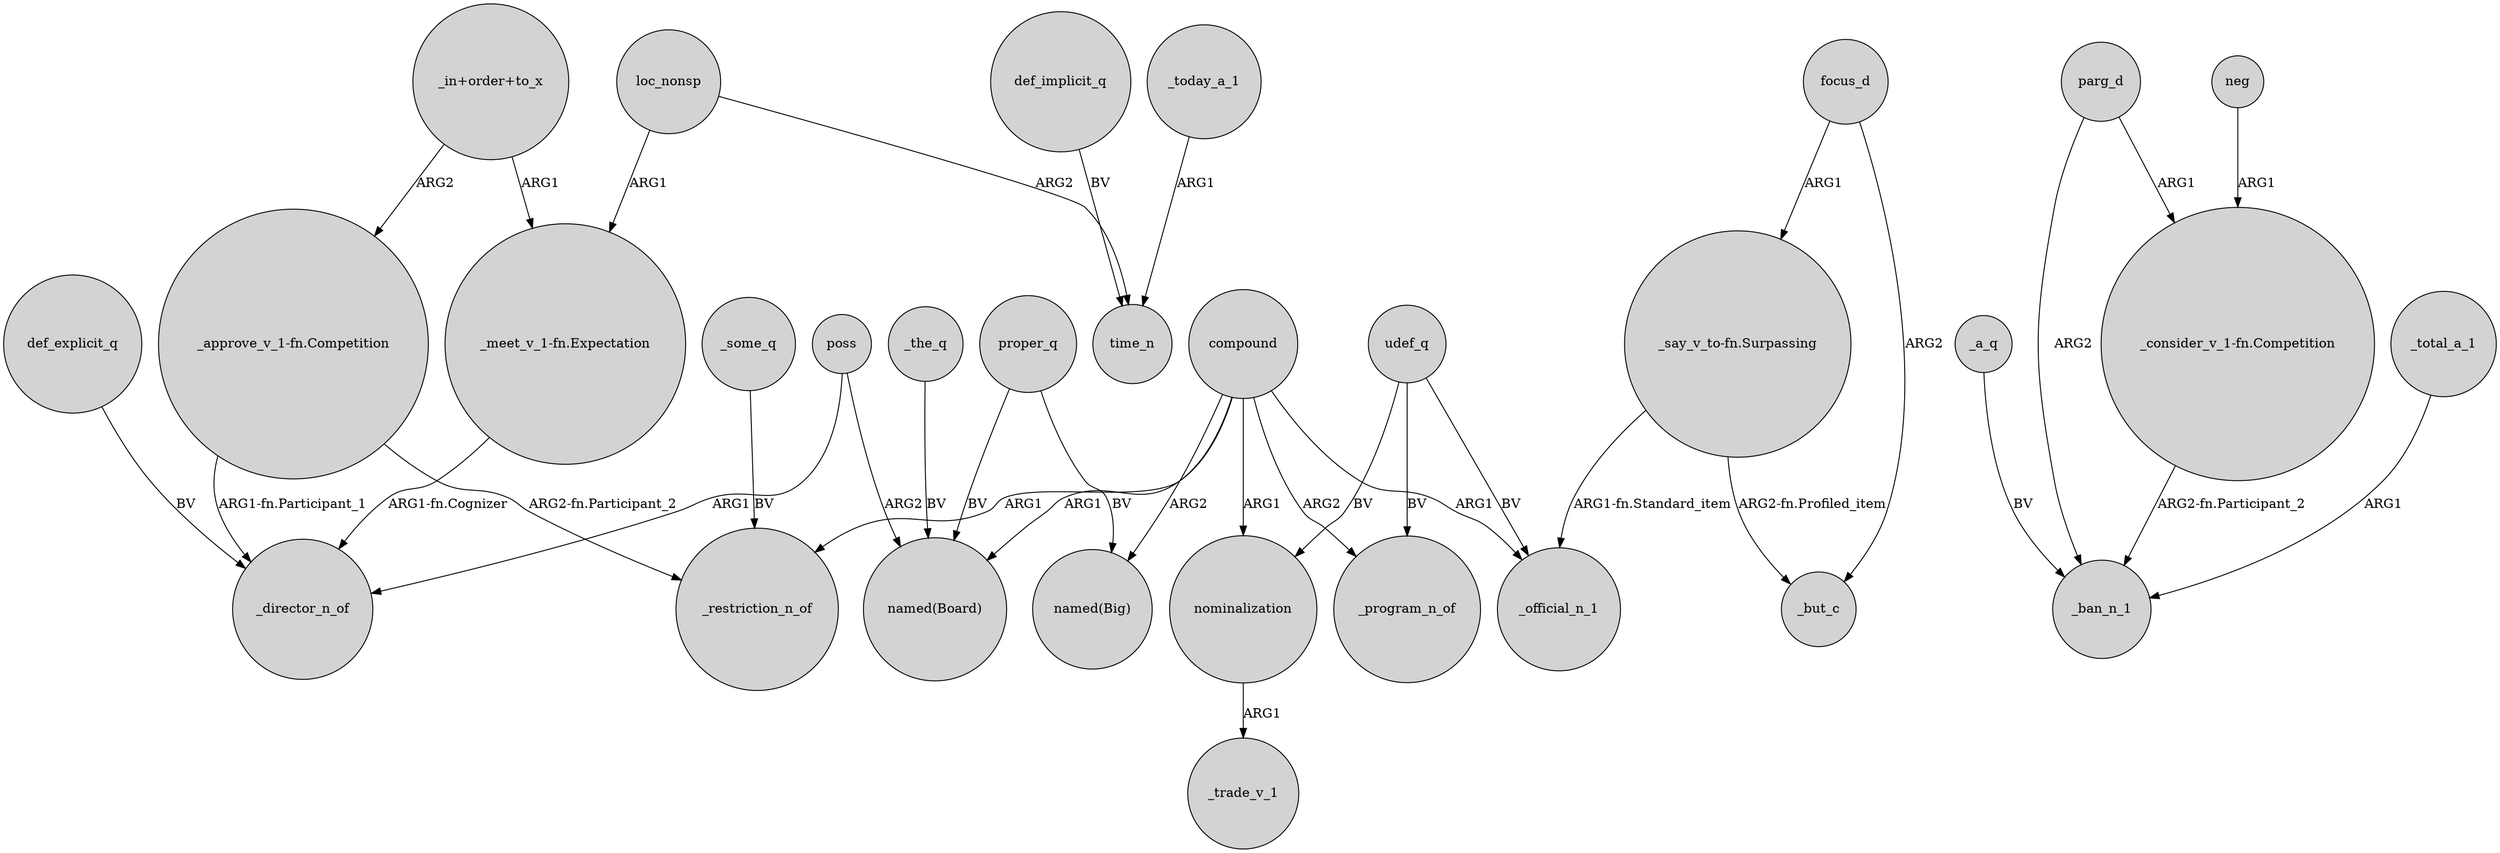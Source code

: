 digraph {
	node [shape=circle style=filled]
	"_approve_v_1-fn.Competition" -> _restriction_n_of [label="ARG2-fn.Participant_2"]
	_the_q -> "named(Board)" [label=BV]
	def_explicit_q -> _director_n_of [label=BV]
	"_say_v_to-fn.Surpassing" -> _but_c [label="ARG2-fn.Profiled_item"]
	"_in+order+to_x" -> "_meet_v_1-fn.Expectation" [label=ARG1]
	focus_d -> _but_c [label=ARG2]
	compound -> "named(Big)" [label=ARG2]
	udef_q -> nominalization [label=BV]
	"_consider_v_1-fn.Competition" -> _ban_n_1 [label="ARG2-fn.Participant_2"]
	poss -> _director_n_of [label=ARG1]
	_a_q -> _ban_n_1 [label=BV]
	_some_q -> _restriction_n_of [label=BV]
	neg -> "_consider_v_1-fn.Competition" [label=ARG1]
	parg_d -> "_consider_v_1-fn.Competition" [label=ARG1]
	parg_d -> _ban_n_1 [label=ARG2]
	udef_q -> _program_n_of [label=BV]
	compound -> _program_n_of [label=ARG2]
	compound -> nominalization [label=ARG1]
	loc_nonsp -> "_meet_v_1-fn.Expectation" [label=ARG1]
	"_in+order+to_x" -> "_approve_v_1-fn.Competition" [label=ARG2]
	_total_a_1 -> _ban_n_1 [label=ARG1]
	compound -> _official_n_1 [label=ARG1]
	proper_q -> "named(Big)" [label=BV]
	"_meet_v_1-fn.Expectation" -> _director_n_of [label="ARG1-fn.Cognizer"]
	focus_d -> "_say_v_to-fn.Surpassing" [label=ARG1]
	_today_a_1 -> time_n [label=ARG1]
	proper_q -> "named(Board)" [label=BV]
	udef_q -> _official_n_1 [label=BV]
	"_approve_v_1-fn.Competition" -> _director_n_of [label="ARG1-fn.Participant_1"]
	loc_nonsp -> time_n [label=ARG2]
	compound -> _restriction_n_of [label=ARG1]
	compound -> "named(Board)" [label=ARG1]
	def_implicit_q -> time_n [label=BV]
	nominalization -> _trade_v_1 [label=ARG1]
	"_say_v_to-fn.Surpassing" -> _official_n_1 [label="ARG1-fn.Standard_item"]
	poss -> "named(Board)" [label=ARG2]
}
